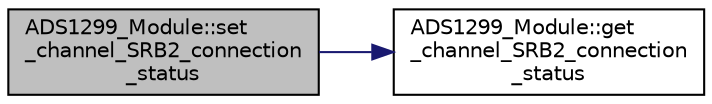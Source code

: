 digraph "ADS1299_Module::set_channel_SRB2_connection_status"
{
 // LATEX_PDF_SIZE
  edge [fontname="Helvetica",fontsize="10",labelfontname="Helvetica",labelfontsize="10"];
  node [fontname="Helvetica",fontsize="10",shape=record];
  rankdir="LR";
  Node1 [label="ADS1299_Module::set\l_channel_SRB2_connection\l_status",height=0.2,width=0.4,color="black", fillcolor="grey75", style="filled", fontcolor="black",tooltip="Sets the SRB2 connection status of the channel."];
  Node1 -> Node2 [color="midnightblue",fontsize="10",style="solid",fontname="Helvetica"];
  Node2 [label="ADS1299_Module::get\l_channel_SRB2_connection\l_status",height=0.2,width=0.4,color="black", fillcolor="white", style="filled",URL="$class_a_d_s1299___module.html#a863d35eba229da6387d55f7c600d9312",tooltip="Gets the SRB2 connection status of the channel."];
}
